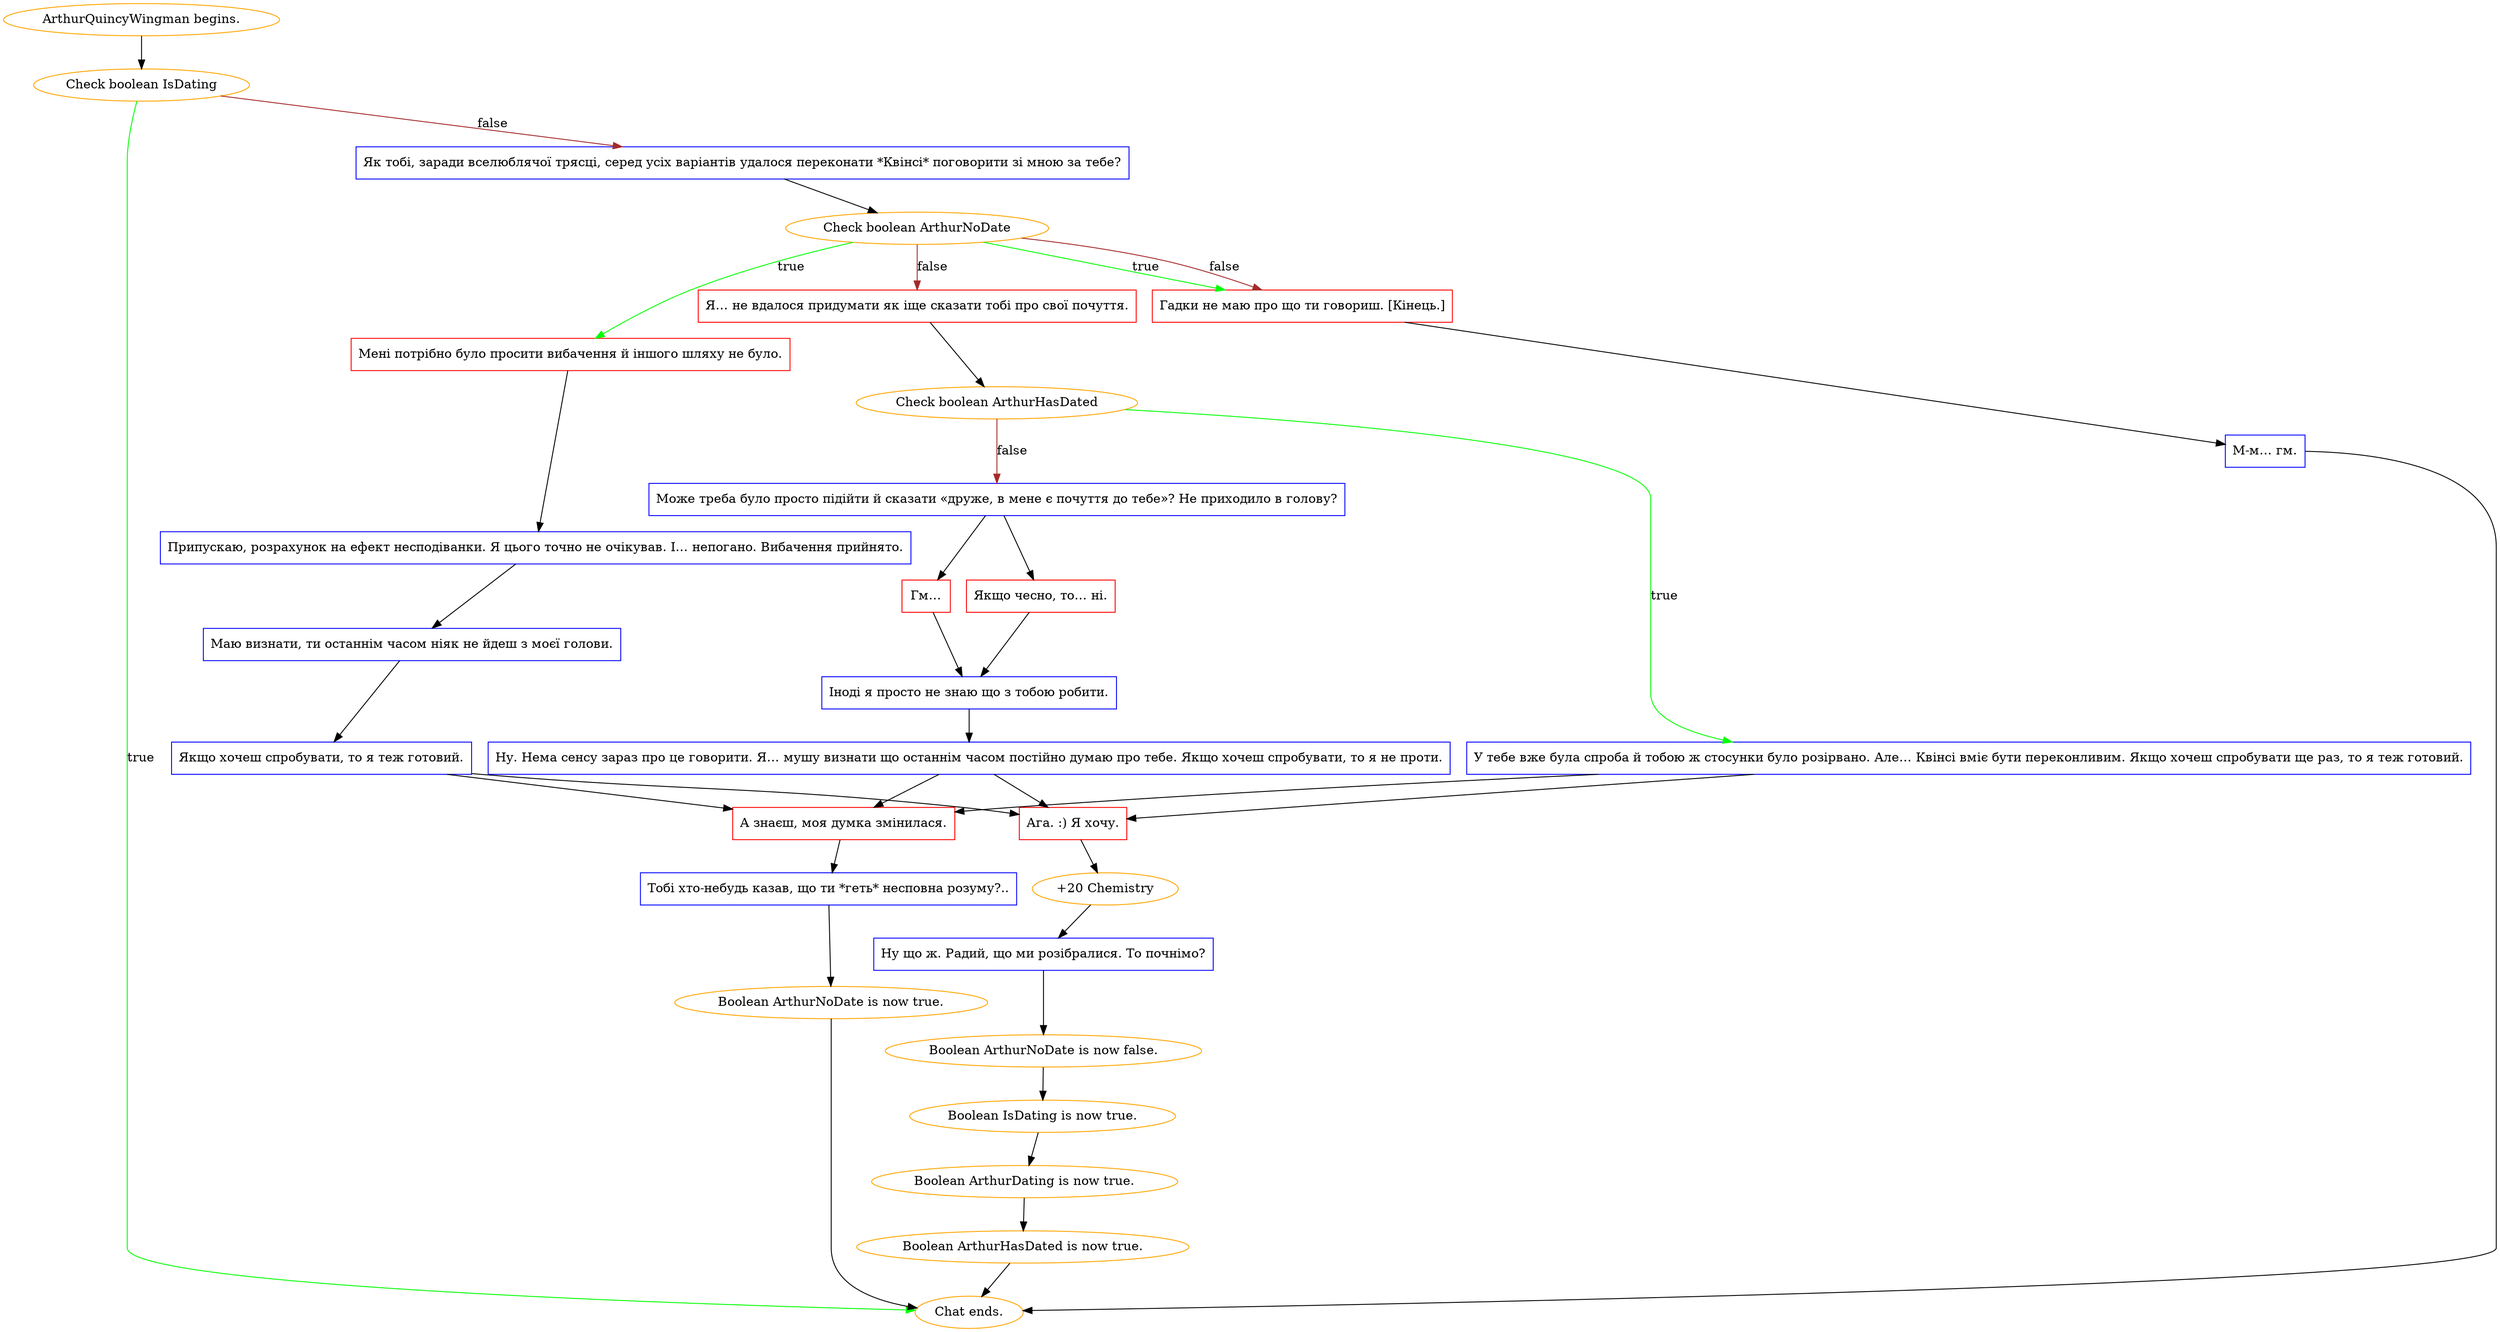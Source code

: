 digraph {
	"ArthurQuincyWingman begins." [color=orange];
		"ArthurQuincyWingman begins." -> j902589440;
	j902589440 [label="Check boolean IsDating",color=orange];
		j902589440 -> "Chat ends." [label=true,color=green];
		j902589440 -> j2515158272 [label=false,color=brown];
	"Chat ends." [color=orange];
	j2515158272 [label="Як тобі, заради вселюблячої трясці, серед усіх варіантів удалося переконати *Квінсі* поговорити зі мною за тебе?",shape=box,color=blue];
		j2515158272 -> j1374000026;
	j1374000026 [label="Check boolean ArthurNoDate",color=orange];
		j1374000026 -> j2061273787 [label=true,color=green];
		j1374000026 -> j188224204 [label=true,color=green];
		j1374000026 -> j1554342250 [label=false,color=brown];
		j1374000026 -> j188224204 [label=false,color=brown];
	j2061273787 [label="Мені потрібно було просити вибачення й іншого шляху не було.",shape=box,color=red];
		j2061273787 -> j2834424220;
	j188224204 [label="Гадки не маю про що ти говориш. [Кінець.]",shape=box,color=red];
		j188224204 -> j3487728266;
	j1554342250 [label="Я… не вдалося придумати як іще сказати тобі про свої почуття.",shape=box,color=red];
		j1554342250 -> j3373833188;
	j2834424220 [label="Припускаю, розрахунок на ефект несподіванки. Я цього точно не очікував. І… непогано. Вибачення прийнято.",shape=box,color=blue];
		j2834424220 -> j3515037949;
	j3487728266 [label="М-м… гм.",shape=box,color=blue];
		j3487728266 -> "Chat ends.";
	j3373833188 [label="Check boolean ArthurHasDated",color=orange];
		j3373833188 -> j3478440170 [label=true,color=green];
		j3373833188 -> j1381551271 [label=false,color=brown];
	j3515037949 [label="Маю визнати, ти останнім часом ніяк не йдеш з моєї голови.",shape=box,color=blue];
		j3515037949 -> j3476224192;
	j3478440170 [label="У тебе вже була спроба й тобою ж стосунки було розірвано. Але… Квінсі вміє бути переконливим. Якщо хочеш спробувати ще раз, то я теж готовий.",shape=box,color=blue];
		j3478440170 -> j3745647475;
		j3478440170 -> j2288848335;
	j1381551271 [label="Може треба було просто підійти й сказати «друже, в мене є почуття до тебе»? Не приходило в голову?",shape=box,color=blue];
		j1381551271 -> j1235182119;
		j1381551271 -> j709971517;
	j3476224192 [label="Якщо хочеш спробувати, то я теж готовий.",shape=box,color=blue];
		j3476224192 -> j3745647475;
		j3476224192 -> j2288848335;
	j3745647475 [label="Ага. :) Я хочу.",shape=box,color=red];
		j3745647475 -> j1822278865;
	j2288848335 [label="А знаєш, моя думка змінилася.",shape=box,color=red];
		j2288848335 -> j1430100690;
	j1235182119 [label="Якщо чесно, то… ні.",shape=box,color=red];
		j1235182119 -> j2713138994;
	j709971517 [label="Гм…",shape=box,color=red];
		j709971517 -> j2713138994;
	j1822278865 [label="+20 Chemistry",color=orange];
		j1822278865 -> j1684792964;
	j1430100690 [label="Тобі хто-небудь казав, що ти *геть* несповна розуму?..",shape=box,color=blue];
		j1430100690 -> j2533691464;
	j2713138994 [label="Іноді я просто не знаю що з тобою робити.",shape=box,color=blue];
		j2713138994 -> j3768633067;
	j1684792964 [label="Ну що ж. Радий, що ми розібралися. То почнімо?",shape=box,color=blue];
		j1684792964 -> j4043864563;
	j2533691464 [label="Boolean ArthurNoDate is now true.",color=orange];
		j2533691464 -> "Chat ends.";
	j3768633067 [label="Ну. Нема сенсу зараз про це говорити. Я… мушу визнати що останнім часом постійно думаю про тебе. Якщо хочеш спробувати, то я не проти.",shape=box,color=blue];
		j3768633067 -> j3745647475;
		j3768633067 -> j2288848335;
	j4043864563 [label="Boolean ArthurNoDate is now false.",color=orange];
		j4043864563 -> j1527829918;
	j1527829918 [label="Boolean IsDating is now true.",color=orange];
		j1527829918 -> j899889954;
	j899889954 [label="Boolean ArthurDating is now true.",color=orange];
		j899889954 -> j3103123730;
	j3103123730 [label="Boolean ArthurHasDated is now true.",color=orange];
		j3103123730 -> "Chat ends.";
}